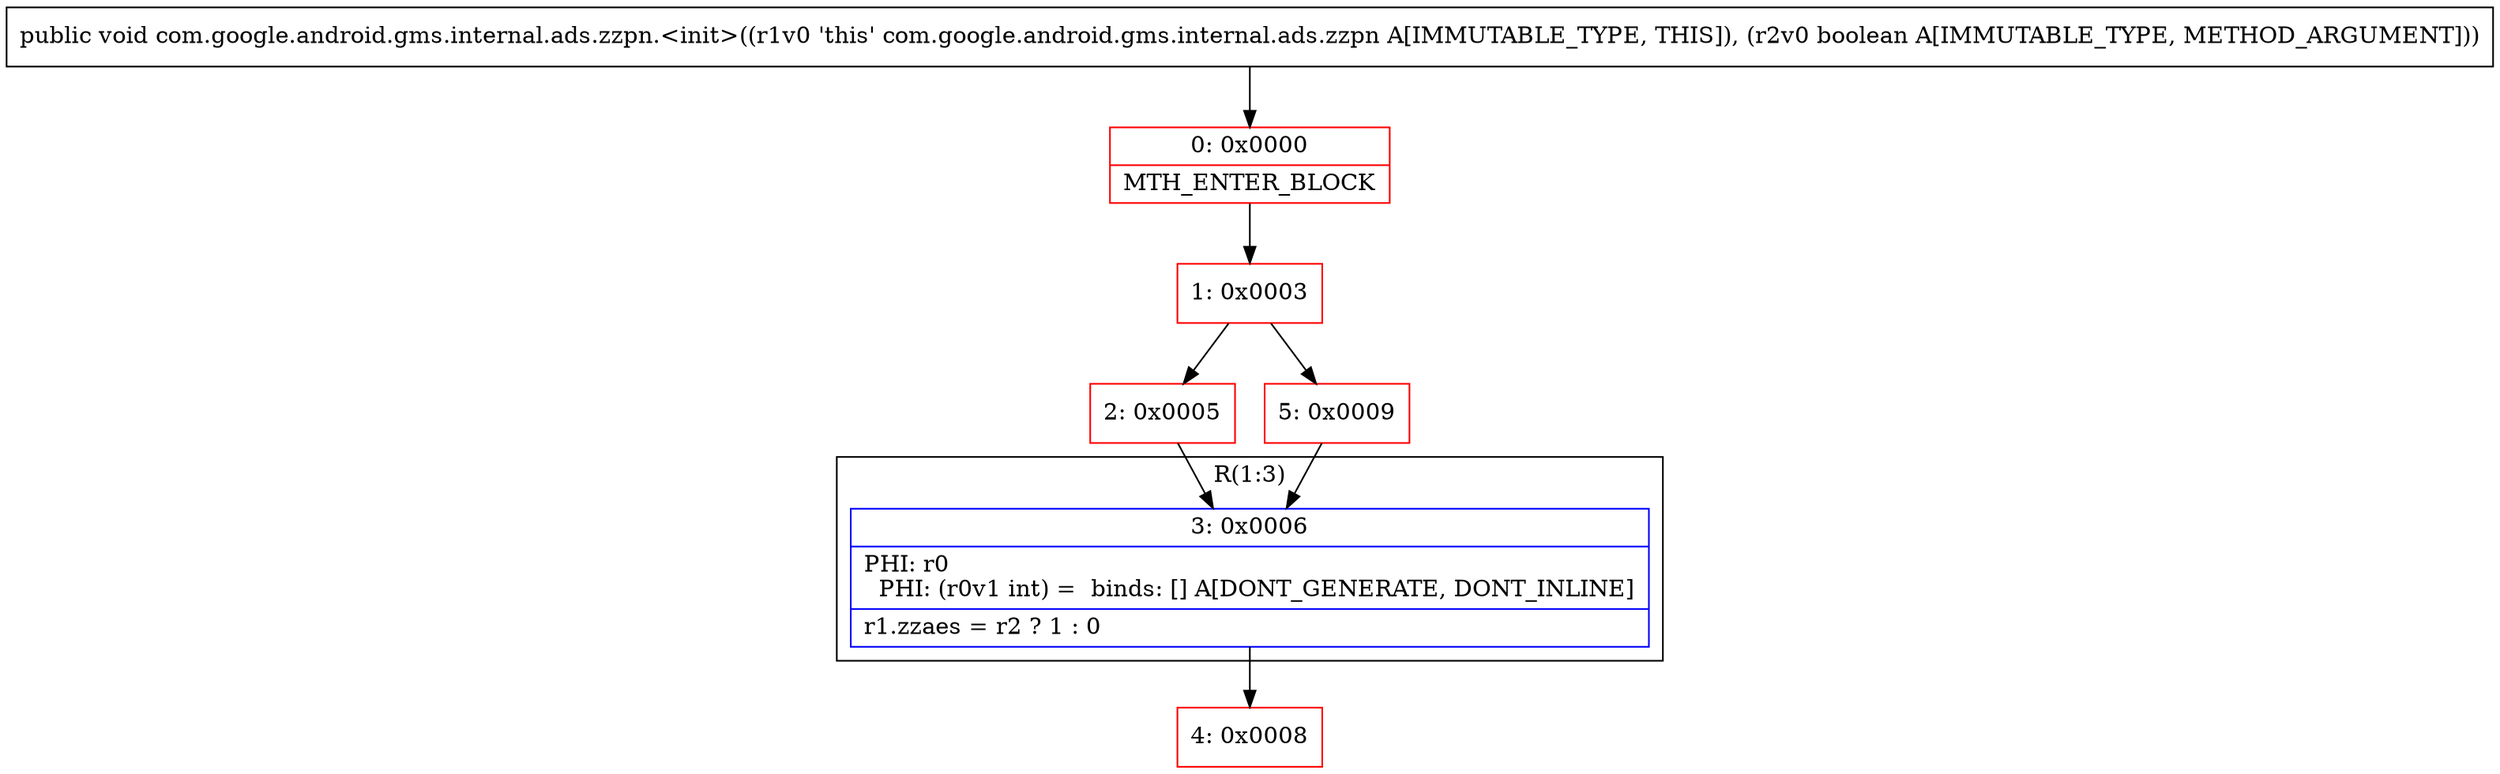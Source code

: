 digraph "CFG forcom.google.android.gms.internal.ads.zzpn.\<init\>(Z)V" {
subgraph cluster_Region_1971240249 {
label = "R(1:3)";
node [shape=record,color=blue];
Node_3 [shape=record,label="{3\:\ 0x0006|PHI: r0 \l  PHI: (r0v1 int) =  binds: [] A[DONT_GENERATE, DONT_INLINE]\l|r1.zzaes = r2 ? 1 : 0\l}"];
}
Node_0 [shape=record,color=red,label="{0\:\ 0x0000|MTH_ENTER_BLOCK\l}"];
Node_1 [shape=record,color=red,label="{1\:\ 0x0003}"];
Node_2 [shape=record,color=red,label="{2\:\ 0x0005}"];
Node_4 [shape=record,color=red,label="{4\:\ 0x0008}"];
Node_5 [shape=record,color=red,label="{5\:\ 0x0009}"];
MethodNode[shape=record,label="{public void com.google.android.gms.internal.ads.zzpn.\<init\>((r1v0 'this' com.google.android.gms.internal.ads.zzpn A[IMMUTABLE_TYPE, THIS]), (r2v0 boolean A[IMMUTABLE_TYPE, METHOD_ARGUMENT])) }"];
MethodNode -> Node_0;
Node_3 -> Node_4;
Node_0 -> Node_1;
Node_1 -> Node_2;
Node_1 -> Node_5;
Node_2 -> Node_3;
Node_5 -> Node_3;
}

